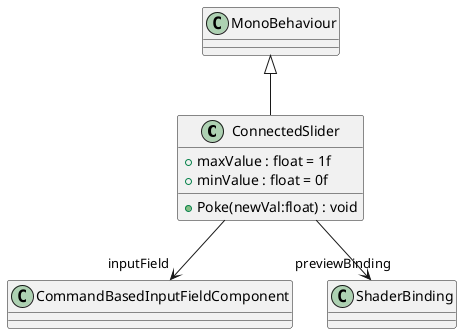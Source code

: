 @startuml
class ConnectedSlider {
    + maxValue : float = 1f
    + minValue : float = 0f
    + Poke(newVal:float) : void
}
MonoBehaviour <|-- ConnectedSlider
ConnectedSlider --> "inputField" CommandBasedInputFieldComponent
ConnectedSlider --> "previewBinding" ShaderBinding
@enduml
